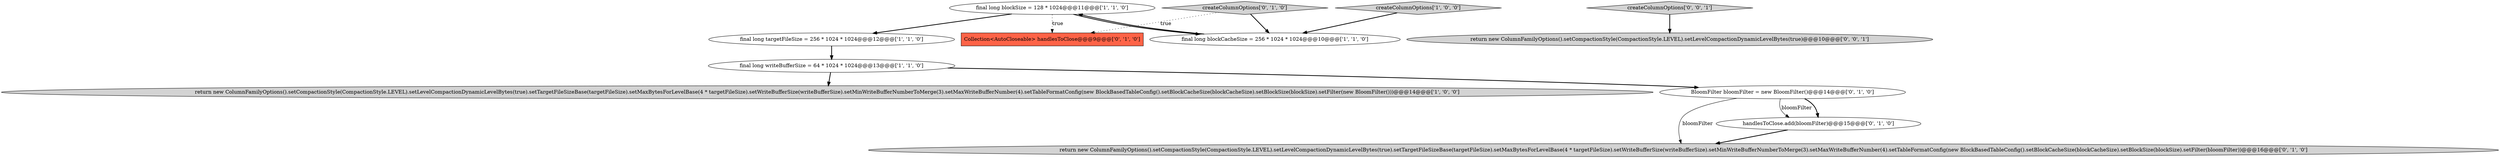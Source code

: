 digraph {
4 [style = filled, label = "final long writeBufferSize = 64 * 1024 * 1024@@@13@@@['1', '1', '0']", fillcolor = white, shape = ellipse image = "AAA0AAABBB1BBB"];
1 [style = filled, label = "final long blockSize = 128 * 1024@@@11@@@['1', '1', '0']", fillcolor = white, shape = ellipse image = "AAA0AAABBB1BBB"];
6 [style = filled, label = "Collection<AutoCloseable> handlesToClose@@@9@@@['0', '1', '0']", fillcolor = tomato, shape = box image = "AAA1AAABBB2BBB"];
9 [style = filled, label = "createColumnOptions['0', '1', '0']", fillcolor = lightgray, shape = diamond image = "AAA0AAABBB2BBB"];
5 [style = filled, label = "createColumnOptions['1', '0', '0']", fillcolor = lightgray, shape = diamond image = "AAA0AAABBB1BBB"];
0 [style = filled, label = "final long blockCacheSize = 256 * 1024 * 1024@@@10@@@['1', '1', '0']", fillcolor = white, shape = ellipse image = "AAA0AAABBB1BBB"];
2 [style = filled, label = "return new ColumnFamilyOptions().setCompactionStyle(CompactionStyle.LEVEL).setLevelCompactionDynamicLevelBytes(true).setTargetFileSizeBase(targetFileSize).setMaxBytesForLevelBase(4 * targetFileSize).setWriteBufferSize(writeBufferSize).setMinWriteBufferNumberToMerge(3).setMaxWriteBufferNumber(4).setTableFormatConfig(new BlockBasedTableConfig().setBlockCacheSize(blockCacheSize).setBlockSize(blockSize).setFilter(new BloomFilter()))@@@14@@@['1', '0', '0']", fillcolor = lightgray, shape = ellipse image = "AAA0AAABBB1BBB"];
11 [style = filled, label = "createColumnOptions['0', '0', '1']", fillcolor = lightgray, shape = diamond image = "AAA0AAABBB3BBB"];
3 [style = filled, label = "final long targetFileSize = 256 * 1024 * 1024@@@12@@@['1', '1', '0']", fillcolor = white, shape = ellipse image = "AAA0AAABBB1BBB"];
10 [style = filled, label = "BloomFilter bloomFilter = new BloomFilter()@@@14@@@['0', '1', '0']", fillcolor = white, shape = ellipse image = "AAA0AAABBB2BBB"];
12 [style = filled, label = "return new ColumnFamilyOptions().setCompactionStyle(CompactionStyle.LEVEL).setLevelCompactionDynamicLevelBytes(true)@@@10@@@['0', '0', '1']", fillcolor = lightgray, shape = ellipse image = "AAA0AAABBB3BBB"];
8 [style = filled, label = "handlesToClose.add(bloomFilter)@@@15@@@['0', '1', '0']", fillcolor = white, shape = ellipse image = "AAA1AAABBB2BBB"];
7 [style = filled, label = "return new ColumnFamilyOptions().setCompactionStyle(CompactionStyle.LEVEL).setLevelCompactionDynamicLevelBytes(true).setTargetFileSizeBase(targetFileSize).setMaxBytesForLevelBase(4 * targetFileSize).setWriteBufferSize(writeBufferSize).setMinWriteBufferNumberToMerge(3).setMaxWriteBufferNumber(4).setTableFormatConfig(new BlockBasedTableConfig().setBlockCacheSize(blockCacheSize).setBlockSize(blockSize).setFilter(bloomFilter))@@@16@@@['0', '1', '0']", fillcolor = lightgray, shape = ellipse image = "AAA1AAABBB2BBB"];
4->10 [style = bold, label=""];
8->7 [style = bold, label=""];
5->0 [style = bold, label=""];
1->3 [style = bold, label=""];
10->8 [style = bold, label=""];
9->0 [style = bold, label=""];
11->12 [style = bold, label=""];
1->6 [style = dotted, label="true"];
3->4 [style = bold, label=""];
0->1 [style = bold, label=""];
9->6 [style = dotted, label="true"];
10->7 [style = solid, label="bloomFilter"];
4->2 [style = bold, label=""];
10->8 [style = solid, label="bloomFilter"];
1->0 [style = bold, label=""];
}
